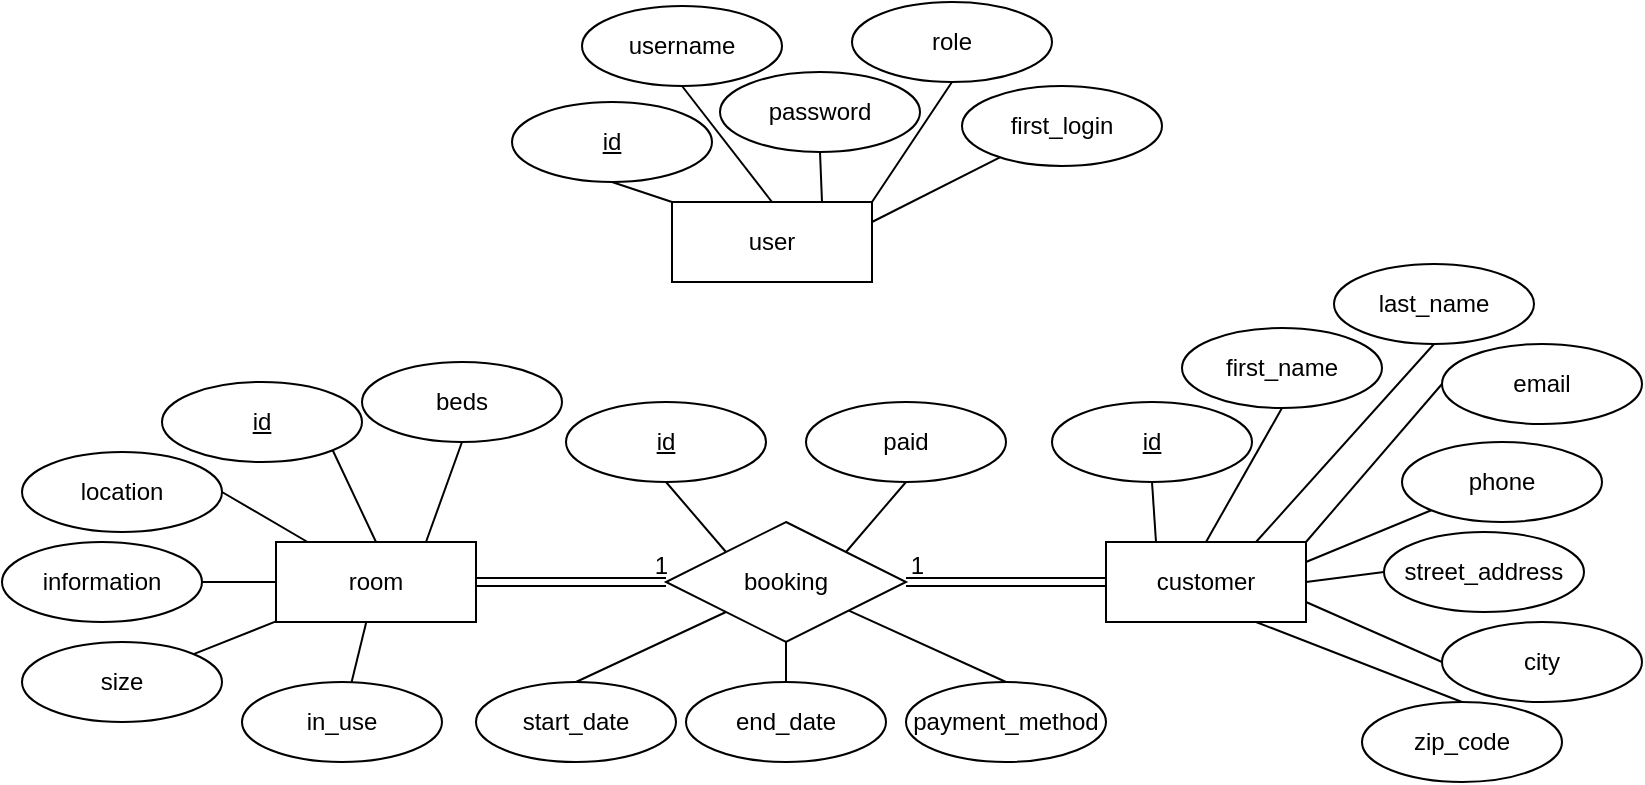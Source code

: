 <mxfile version="14.5.8" type="google"><diagram id="yNLNBd69uCLC1S5bL1JF" name="Page-1"><mxGraphModel dx="3582" dy="738" grid="1" gridSize="10" guides="1" tooltips="1" connect="1" arrows="1" fold="1" page="1" pageScale="1" pageWidth="1920" pageHeight="1200" math="0" shadow="0"><root><mxCell id="0"/><mxCell id="1" parent="0"/><mxCell id="yqco3rCDJxsAcPoS1DAy-1" value="user" style="whiteSpace=wrap;html=1;align=center;" parent="1" vertex="1"><mxGeometry x="285" y="110" width="100" height="40" as="geometry"/></mxCell><mxCell id="yqco3rCDJxsAcPoS1DAy-2" value="room" style="whiteSpace=wrap;html=1;align=center;" parent="1" vertex="1"><mxGeometry x="87" y="280" width="100" height="40" as="geometry"/></mxCell><mxCell id="yqco3rCDJxsAcPoS1DAy-3" value="customer" style="whiteSpace=wrap;html=1;align=center;" parent="1" vertex="1"><mxGeometry x="502" y="280" width="100" height="40" as="geometry"/></mxCell><mxCell id="yqco3rCDJxsAcPoS1DAy-5" value="beds" style="ellipse;whiteSpace=wrap;html=1;align=center;" parent="1" vertex="1"><mxGeometry x="130" y="190" width="100" height="40" as="geometry"/></mxCell><mxCell id="yqco3rCDJxsAcPoS1DAy-6" value="id" style="ellipse;whiteSpace=wrap;html=1;align=center;fontStyle=4;" parent="1" vertex="1"><mxGeometry x="30" y="200" width="100" height="40" as="geometry"/></mxCell><mxCell id="yqco3rCDJxsAcPoS1DAy-7" value="id" style="ellipse;whiteSpace=wrap;html=1;align=center;fontStyle=4;" parent="1" vertex="1"><mxGeometry x="205" y="60" width="100" height="40" as="geometry"/></mxCell><mxCell id="yqco3rCDJxsAcPoS1DAy-8" value="username" style="ellipse;whiteSpace=wrap;html=1;align=center;" parent="1" vertex="1"><mxGeometry x="240" y="12" width="100" height="40" as="geometry"/></mxCell><mxCell id="yqco3rCDJxsAcPoS1DAy-9" value="password" style="ellipse;whiteSpace=wrap;html=1;align=center;" parent="1" vertex="1"><mxGeometry x="309" y="45" width="100" height="40" as="geometry"/></mxCell><mxCell id="yqco3rCDJxsAcPoS1DAy-10" value="role" style="ellipse;whiteSpace=wrap;html=1;align=center;" parent="1" vertex="1"><mxGeometry x="375" y="10" width="100" height="40" as="geometry"/></mxCell><mxCell id="yqco3rCDJxsAcPoS1DAy-11" value="" style="endArrow=none;html=1;rounded=0;exitX=0.5;exitY=1;exitDx=0;exitDy=0;entryX=0.5;entryY=0;entryDx=0;entryDy=0;" parent="1" source="yqco3rCDJxsAcPoS1DAy-8" target="yqco3rCDJxsAcPoS1DAy-1" edge="1"><mxGeometry relative="1" as="geometry"><mxPoint x="525" y="200" as="sourcePoint"/><mxPoint x="685" y="200" as="targetPoint"/></mxGeometry></mxCell><mxCell id="yqco3rCDJxsAcPoS1DAy-12" value="" style="endArrow=none;html=1;rounded=0;exitX=0.5;exitY=1;exitDx=0;exitDy=0;entryX=0;entryY=0;entryDx=0;entryDy=0;" parent="1" source="yqco3rCDJxsAcPoS1DAy-7" target="yqco3rCDJxsAcPoS1DAy-1" edge="1"><mxGeometry relative="1" as="geometry"><mxPoint x="335" y="50" as="sourcePoint"/><mxPoint x="345" y="120" as="targetPoint"/></mxGeometry></mxCell><mxCell id="yqco3rCDJxsAcPoS1DAy-13" value="" style="endArrow=none;html=1;rounded=0;exitX=0.5;exitY=1;exitDx=0;exitDy=0;entryX=1;entryY=0;entryDx=0;entryDy=0;" parent="1" source="yqco3rCDJxsAcPoS1DAy-10" target="yqco3rCDJxsAcPoS1DAy-1" edge="1"><mxGeometry relative="1" as="geometry"><mxPoint x="345" y="60" as="sourcePoint"/><mxPoint x="355" y="130" as="targetPoint"/></mxGeometry></mxCell><mxCell id="yqco3rCDJxsAcPoS1DAy-14" value="" style="endArrow=none;html=1;rounded=0;exitX=0.5;exitY=1;exitDx=0;exitDy=0;entryX=0.75;entryY=0;entryDx=0;entryDy=0;" parent="1" source="yqco3rCDJxsAcPoS1DAy-9" target="yqco3rCDJxsAcPoS1DAy-1" edge="1"><mxGeometry relative="1" as="geometry"><mxPoint x="355" y="70" as="sourcePoint"/><mxPoint x="405" y="120" as="targetPoint"/></mxGeometry></mxCell><mxCell id="yqco3rCDJxsAcPoS1DAy-15" value="booking" style="shape=rhombus;perimeter=rhombusPerimeter;whiteSpace=wrap;html=1;align=center;" parent="1" vertex="1"><mxGeometry x="282" y="270" width="120" height="60" as="geometry"/></mxCell><mxCell id="yqco3rCDJxsAcPoS1DAy-16" value="" style="shape=link;html=1;rounded=0;entryX=1;entryY=0.5;entryDx=0;entryDy=0;exitX=0;exitY=0.5;exitDx=0;exitDy=0;" parent="1" source="yqco3rCDJxsAcPoS1DAy-3" target="yqco3rCDJxsAcPoS1DAy-15" edge="1"><mxGeometry relative="1" as="geometry"><mxPoint x="312" y="170" as="sourcePoint"/><mxPoint x="472" y="170" as="targetPoint"/></mxGeometry></mxCell><mxCell id="yqco3rCDJxsAcPoS1DAy-17" value="1" style="resizable=0;html=1;align=right;verticalAlign=bottom;" parent="yqco3rCDJxsAcPoS1DAy-16" connectable="0" vertex="1"><mxGeometry x="1" relative="1" as="geometry"><mxPoint x="9" as="offset"/></mxGeometry></mxCell><mxCell id="yqco3rCDJxsAcPoS1DAy-18" value="" style="shape=link;html=1;rounded=0;entryX=0;entryY=0.5;entryDx=0;entryDy=0;exitX=1;exitY=0.5;exitDx=0;exitDy=0;" parent="1" source="yqco3rCDJxsAcPoS1DAy-2" target="yqco3rCDJxsAcPoS1DAy-15" edge="1"><mxGeometry relative="1" as="geometry"><mxPoint x="512" y="310" as="sourcePoint"/><mxPoint x="412" y="310" as="targetPoint"/></mxGeometry></mxCell><mxCell id="yqco3rCDJxsAcPoS1DAy-19" value="1" style="resizable=0;html=1;align=right;verticalAlign=bottom;" parent="yqco3rCDJxsAcPoS1DAy-18" connectable="0" vertex="1"><mxGeometry x="1" relative="1" as="geometry"><mxPoint x="1" as="offset"/></mxGeometry></mxCell><mxCell id="yqco3rCDJxsAcPoS1DAy-20" value="start_date" style="ellipse;whiteSpace=wrap;html=1;align=center;" parent="1" vertex="1"><mxGeometry x="187" y="350" width="100" height="40" as="geometry"/></mxCell><mxCell id="yqco3rCDJxsAcPoS1DAy-21" value="end_date" style="ellipse;whiteSpace=wrap;html=1;align=center;" parent="1" vertex="1"><mxGeometry x="292" y="350" width="100" height="40" as="geometry"/></mxCell><mxCell id="yqco3rCDJxsAcPoS1DAy-22" value="paid" style="ellipse;whiteSpace=wrap;html=1;align=center;" parent="1" vertex="1"><mxGeometry x="352" y="210" width="100" height="40" as="geometry"/></mxCell><mxCell id="yqco3rCDJxsAcPoS1DAy-23" value="" style="endArrow=none;html=1;rounded=0;exitX=0.5;exitY=0;exitDx=0;exitDy=0;entryX=0;entryY=1;entryDx=0;entryDy=0;" parent="1" source="yqco3rCDJxsAcPoS1DAy-20" target="yqco3rCDJxsAcPoS1DAy-15" edge="1"><mxGeometry relative="1" as="geometry"><mxPoint x="312" y="170" as="sourcePoint"/><mxPoint x="472" y="170" as="targetPoint"/></mxGeometry></mxCell><mxCell id="yqco3rCDJxsAcPoS1DAy-24" value="" style="endArrow=none;html=1;rounded=0;exitX=0.5;exitY=0;exitDx=0;exitDy=0;" parent="1" source="yqco3rCDJxsAcPoS1DAy-21" target="yqco3rCDJxsAcPoS1DAy-15" edge="1"><mxGeometry relative="1" as="geometry"><mxPoint x="292" y="360" as="sourcePoint"/><mxPoint x="322" y="325" as="targetPoint"/></mxGeometry></mxCell><mxCell id="yqco3rCDJxsAcPoS1DAy-26" value="id" style="ellipse;whiteSpace=wrap;html=1;align=center;fontStyle=4;" parent="1" vertex="1"><mxGeometry x="232" y="210" width="100" height="40" as="geometry"/></mxCell><mxCell id="yqco3rCDJxsAcPoS1DAy-27" value="" style="endArrow=none;html=1;rounded=0;exitX=0;exitY=0;exitDx=0;exitDy=0;entryX=0.5;entryY=1;entryDx=0;entryDy=0;" parent="1" source="yqco3rCDJxsAcPoS1DAy-15" target="yqco3rCDJxsAcPoS1DAy-26" edge="1"><mxGeometry relative="1" as="geometry"><mxPoint x="292" y="360" as="sourcePoint"/><mxPoint x="322" y="325" as="targetPoint"/></mxGeometry></mxCell><mxCell id="yqco3rCDJxsAcPoS1DAy-28" value="" style="endArrow=none;html=1;rounded=0;exitX=1;exitY=0;exitDx=0;exitDy=0;entryX=0.5;entryY=1;entryDx=0;entryDy=0;" parent="1" source="yqco3rCDJxsAcPoS1DAy-15" target="yqco3rCDJxsAcPoS1DAy-22" edge="1"><mxGeometry relative="1" as="geometry"><mxPoint x="322" y="295" as="sourcePoint"/><mxPoint x="292" y="260" as="targetPoint"/></mxGeometry></mxCell><mxCell id="yqco3rCDJxsAcPoS1DAy-29" value="first_name" style="ellipse;whiteSpace=wrap;html=1;align=center;" parent="1" vertex="1"><mxGeometry x="540" y="173" width="100" height="40" as="geometry"/></mxCell><mxCell id="yqco3rCDJxsAcPoS1DAy-30" value="street_address" style="ellipse;whiteSpace=wrap;html=1;align=center;" parent="1" vertex="1"><mxGeometry x="641" y="275" width="100" height="40" as="geometry"/></mxCell><mxCell id="yqco3rCDJxsAcPoS1DAy-31" value="payment_method" style="ellipse;whiteSpace=wrap;html=1;align=center;" parent="1" vertex="1"><mxGeometry x="402" y="350" width="100" height="40" as="geometry"/></mxCell><mxCell id="spU80TJGh7sWvmnmIzeC-3" value="size" style="ellipse;whiteSpace=wrap;html=1;align=center;" parent="1" vertex="1"><mxGeometry x="-40" y="330" width="100" height="40" as="geometry"/></mxCell><mxCell id="spU80TJGh7sWvmnmIzeC-4" value="location" style="ellipse;whiteSpace=wrap;html=1;align=center;" parent="1" vertex="1"><mxGeometry x="-40" y="235" width="100" height="40" as="geometry"/></mxCell><mxCell id="spU80TJGh7sWvmnmIzeC-5" value="information" style="ellipse;whiteSpace=wrap;html=1;align=center;" parent="1" vertex="1"><mxGeometry x="-50" y="280" width="100" height="40" as="geometry"/></mxCell><mxCell id="spU80TJGh7sWvmnmIzeC-6" value="city" style="ellipse;whiteSpace=wrap;html=1;align=center;" parent="1" vertex="1"><mxGeometry x="670" y="320" width="100" height="40" as="geometry"/></mxCell><mxCell id="yqco3rCDJxsAcPoS1DAy-32" value="last_name" style="ellipse;whiteSpace=wrap;html=1;align=center;" parent="1" vertex="1"><mxGeometry x="616" y="141" width="100" height="40" as="geometry"/></mxCell><mxCell id="spU80TJGh7sWvmnmIzeC-7" value="id" style="ellipse;whiteSpace=wrap;html=1;align=center;fontStyle=4;" parent="1" vertex="1"><mxGeometry x="475" y="210" width="100" height="40" as="geometry"/></mxCell><mxCell id="spU80TJGh7sWvmnmIzeC-8" value="&lt;div&gt;phone&lt;/div&gt;" style="ellipse;whiteSpace=wrap;html=1;align=center;" parent="1" vertex="1"><mxGeometry x="650" y="230" width="100" height="40" as="geometry"/></mxCell><mxCell id="yqco3rCDJxsAcPoS1DAy-33" value="zip_code" style="ellipse;whiteSpace=wrap;html=1;align=center;" parent="1" vertex="1"><mxGeometry x="630" y="360" width="100" height="40" as="geometry"/></mxCell><mxCell id="spU80TJGh7sWvmnmIzeC-9" value="email" style="ellipse;whiteSpace=wrap;html=1;align=center;" parent="1" vertex="1"><mxGeometry x="670" y="181" width="100" height="40" as="geometry"/></mxCell><mxCell id="cbLYj8tip368kK7uy43W-1" value="" style="endArrow=none;html=1;rounded=0;exitX=0.5;exitY=1;exitDx=0;exitDy=0;entryX=0.25;entryY=0;entryDx=0;entryDy=0;" parent="1" source="spU80TJGh7sWvmnmIzeC-7" target="yqco3rCDJxsAcPoS1DAy-3" edge="1"><mxGeometry relative="1" as="geometry"><mxPoint x="470" y="280" as="sourcePoint"/><mxPoint x="630" y="280" as="targetPoint"/></mxGeometry></mxCell><mxCell id="cbLYj8tip368kK7uy43W-2" value="" style="endArrow=none;html=1;rounded=0;exitX=0.5;exitY=1;exitDx=0;exitDy=0;entryX=0.5;entryY=0;entryDx=0;entryDy=0;" parent="1" source="yqco3rCDJxsAcPoS1DAy-29" target="yqco3rCDJxsAcPoS1DAy-3" edge="1"><mxGeometry relative="1" as="geometry"><mxPoint x="550" y="250" as="sourcePoint"/><mxPoint x="537" y="290" as="targetPoint"/></mxGeometry></mxCell><mxCell id="cbLYj8tip368kK7uy43W-3" value="" style="endArrow=none;html=1;rounded=0;entryX=0.5;entryY=1;entryDx=0;entryDy=0;exitX=0.75;exitY=0;exitDx=0;exitDy=0;" parent="1" source="yqco3rCDJxsAcPoS1DAy-3" target="yqco3rCDJxsAcPoS1DAy-32" edge="1"><mxGeometry relative="1" as="geometry"><mxPoint x="470" y="280" as="sourcePoint"/><mxPoint x="630" y="280" as="targetPoint"/></mxGeometry></mxCell><mxCell id="cbLYj8tip368kK7uy43W-4" value="" style="endArrow=none;html=1;rounded=0;entryX=0;entryY=0.5;entryDx=0;entryDy=0;exitX=1;exitY=0;exitDx=0;exitDy=0;" parent="1" source="yqco3rCDJxsAcPoS1DAy-3" target="spU80TJGh7sWvmnmIzeC-9" edge="1"><mxGeometry relative="1" as="geometry"><mxPoint x="587" y="290" as="sourcePoint"/><mxPoint x="676" y="191" as="targetPoint"/></mxGeometry></mxCell><mxCell id="cbLYj8tip368kK7uy43W-5" value="" style="endArrow=none;html=1;rounded=0;entryX=0;entryY=1;entryDx=0;entryDy=0;exitX=1;exitY=0.25;exitDx=0;exitDy=0;" parent="1" source="yqco3rCDJxsAcPoS1DAy-3" target="spU80TJGh7sWvmnmIzeC-8" edge="1"><mxGeometry relative="1" as="geometry"><mxPoint x="597" y="300" as="sourcePoint"/><mxPoint x="686" y="201" as="targetPoint"/></mxGeometry></mxCell><mxCell id="cbLYj8tip368kK7uy43W-6" value="" style="endArrow=none;html=1;rounded=0;entryX=0;entryY=0.5;entryDx=0;entryDy=0;exitX=1;exitY=0.5;exitDx=0;exitDy=0;" parent="1" source="yqco3rCDJxsAcPoS1DAy-3" target="yqco3rCDJxsAcPoS1DAy-30" edge="1"><mxGeometry relative="1" as="geometry"><mxPoint x="607" y="310" as="sourcePoint"/><mxPoint x="696" y="211" as="targetPoint"/></mxGeometry></mxCell><mxCell id="cbLYj8tip368kK7uy43W-7" value="" style="endArrow=none;html=1;rounded=0;entryX=0;entryY=0.5;entryDx=0;entryDy=0;exitX=1;exitY=0.75;exitDx=0;exitDy=0;" parent="1" source="yqco3rCDJxsAcPoS1DAy-3" target="spU80TJGh7sWvmnmIzeC-6" edge="1"><mxGeometry relative="1" as="geometry"><mxPoint x="617" y="320" as="sourcePoint"/><mxPoint x="706" y="221" as="targetPoint"/></mxGeometry></mxCell><mxCell id="cbLYj8tip368kK7uy43W-8" value="" style="endArrow=none;html=1;rounded=0;entryX=0.5;entryY=0;entryDx=0;entryDy=0;exitX=0.75;exitY=1;exitDx=0;exitDy=0;" parent="1" source="yqco3rCDJxsAcPoS1DAy-3" target="yqco3rCDJxsAcPoS1DAy-33" edge="1"><mxGeometry relative="1" as="geometry"><mxPoint x="627" y="330" as="sourcePoint"/><mxPoint x="716" y="231" as="targetPoint"/></mxGeometry></mxCell><mxCell id="cbLYj8tip368kK7uy43W-9" value="" style="endArrow=none;html=1;rounded=0;exitX=0.5;exitY=0;exitDx=0;exitDy=0;" parent="1" source="yqco3rCDJxsAcPoS1DAy-31" target="yqco3rCDJxsAcPoS1DAy-15" edge="1"><mxGeometry relative="1" as="geometry"><mxPoint x="637" y="340" as="sourcePoint"/><mxPoint x="726" y="241" as="targetPoint"/></mxGeometry></mxCell><mxCell id="cbLYj8tip368kK7uy43W-10" value="" style="endArrow=none;html=1;rounded=0;entryX=0.5;entryY=1;entryDx=0;entryDy=0;exitX=0.75;exitY=0;exitDx=0;exitDy=0;" parent="1" source="yqco3rCDJxsAcPoS1DAy-2" target="yqco3rCDJxsAcPoS1DAy-5" edge="1"><mxGeometry relative="1" as="geometry"><mxPoint x="647" y="350" as="sourcePoint"/><mxPoint x="736" y="251" as="targetPoint"/></mxGeometry></mxCell><mxCell id="cbLYj8tip368kK7uy43W-11" value="" style="endArrow=none;html=1;rounded=0;entryX=1;entryY=1;entryDx=0;entryDy=0;exitX=0.5;exitY=0;exitDx=0;exitDy=0;" parent="1" source="yqco3rCDJxsAcPoS1DAy-2" target="yqco3rCDJxsAcPoS1DAy-6" edge="1"><mxGeometry relative="1" as="geometry"><mxPoint x="130" y="260" as="sourcePoint"/><mxPoint x="147" y="240" as="targetPoint"/></mxGeometry></mxCell><mxCell id="cbLYj8tip368kK7uy43W-12" value="" style="endArrow=none;html=1;rounded=0;entryX=1;entryY=0.5;entryDx=0;entryDy=0;" parent="1" source="yqco3rCDJxsAcPoS1DAy-2" target="spU80TJGh7sWvmnmIzeC-4" edge="1"><mxGeometry relative="1" as="geometry"><mxPoint x="182" y="300" as="sourcePoint"/><mxPoint x="157" y="250" as="targetPoint"/></mxGeometry></mxCell><mxCell id="cbLYj8tip368kK7uy43W-13" value="" style="endArrow=none;html=1;rounded=0;" parent="1" source="yqco3rCDJxsAcPoS1DAy-2" target="spU80TJGh7sWvmnmIzeC-5" edge="1"><mxGeometry relative="1" as="geometry"><mxPoint x="192" y="310" as="sourcePoint"/><mxPoint x="167" y="260" as="targetPoint"/></mxGeometry></mxCell><mxCell id="cbLYj8tip368kK7uy43W-14" value="" style="endArrow=none;html=1;rounded=0;" parent="1" source="spU80TJGh7sWvmnmIzeC-3" target="yqco3rCDJxsAcPoS1DAy-2" edge="1"><mxGeometry relative="1" as="geometry"><mxPoint x="202" y="320" as="sourcePoint"/><mxPoint x="177" y="270" as="targetPoint"/></mxGeometry></mxCell><mxCell id="spU80TJGh7sWvmnmIzeC-12" value="first_login" style="ellipse;whiteSpace=wrap;html=1;align=center;" parent="1" vertex="1"><mxGeometry x="430" y="52" width="100" height="40" as="geometry"/></mxCell><mxCell id="spU80TJGh7sWvmnmIzeC-13" value="" style="endArrow=none;html=1;rounded=0;exitX=1;exitY=0.25;exitDx=0;exitDy=0;" parent="1" source="yqco3rCDJxsAcPoS1DAy-1" target="spU80TJGh7sWvmnmIzeC-12" edge="1"><mxGeometry relative="1" as="geometry"><mxPoint x="240" y="330" as="sourcePoint"/><mxPoint x="400" y="330" as="targetPoint"/></mxGeometry></mxCell><mxCell id="M-42HWAMUC3hB66MVQXF-1" value="in_use" style="ellipse;whiteSpace=wrap;html=1;align=center;" vertex="1" parent="1"><mxGeometry x="70" y="350" width="100" height="40" as="geometry"/></mxCell><mxCell id="M-42HWAMUC3hB66MVQXF-2" value="" style="endArrow=none;html=1;rounded=0;" edge="1" parent="1" source="M-42HWAMUC3hB66MVQXF-1" target="yqco3rCDJxsAcPoS1DAy-2"><mxGeometry relative="1" as="geometry"><mxPoint x="290" y="230" as="sourcePoint"/><mxPoint x="450" y="230" as="targetPoint"/></mxGeometry></mxCell></root></mxGraphModel></diagram></mxfile>
